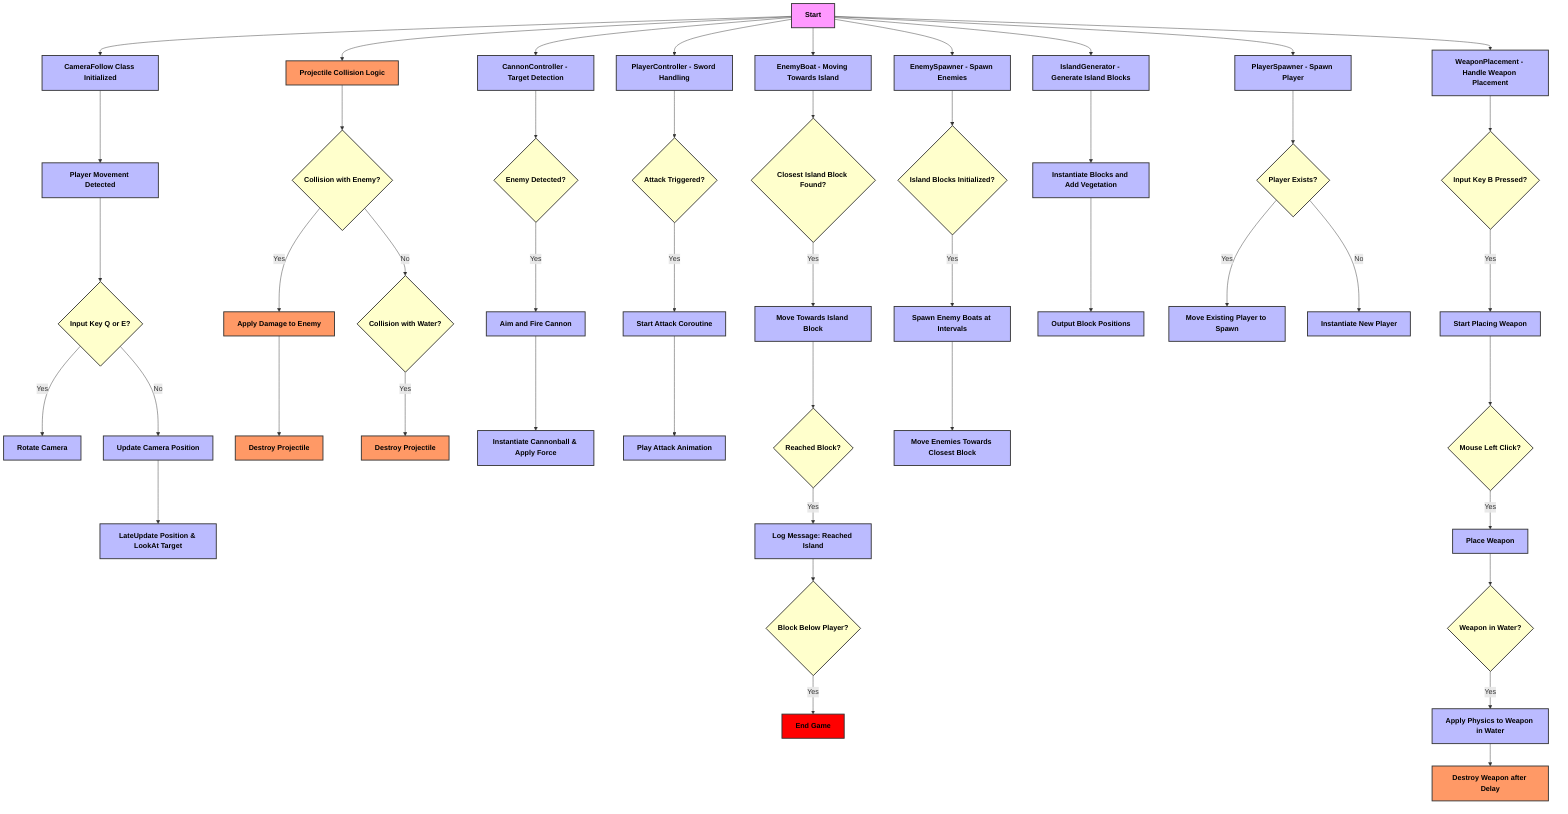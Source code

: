 flowchart TD
    A[Start] --> B[CameraFollow Class Initialized]
    B --> C[Player Movement Detected]
    C --> D{Input Key Q or E?}
    D -- Yes --> E[Rotate Camera]
    D -- No --> F[Update Camera Position]
    F --> G[LateUpdate Position & LookAt Target]

    A --> H[Projectile Collision Logic]
    H --> I{Collision with Enemy?}
    I -- Yes --> J[Apply Damage to Enemy]
    J --> K[Destroy Projectile]
    I -- No --> L{Collision with Water?}
    L -- Yes --> M[Destroy Projectile]

    A --> N[CannonController - Target Detection]
    N --> O{Enemy Detected?}
    O -- Yes --> P[Aim and Fire Cannon]
    P --> Q[Instantiate Cannonball & Apply Force]

    A --> R[PlayerController - Sword Handling]
    R --> S{Attack Triggered?}
    S -- Yes --> T[Start Attack Coroutine]
    T --> U[Play Attack Animation]

    A --> V[EnemyBoat - Moving Towards Island]
    V --> W{Closest Island Block Found?}
    W -- Yes --> X[Move Towards Island Block]
    X --> Y{Reached Block?}
    Y -- Yes --> Z[Log Message: Reached Island]
    Z --> AA{Block Below Player?}
    AA -- Yes --> AB[End Game]

    A --> AC[EnemySpawner - Spawn Enemies]
    AC --> AD{Island Blocks Initialized?}
    AD -- Yes --> AE[Spawn Enemy Boats at Intervals]
    AE --> AF[Move Enemies Towards Closest Block]

    A --> AG[IslandGenerator - Generate Island Blocks]
    AG --> AH[Instantiate Blocks and Add Vegetation]
    AH --> AI[Output Block Positions]

    A --> AJ[PlayerSpawner - Spawn Player]
    AJ --> AK{Player Exists?}
    AK -- Yes --> AL[Move Existing Player to Spawn]
    AK -- No --> AM[Instantiate New Player]

    A --> AN[WeaponPlacement - Handle Weapon Placement]
    AN --> AO{Input Key B Pressed?}
    AO -- Yes --> AP[Start Placing Weapon]
    AP --> AQ{Mouse Left Click?}
    AQ -- Yes --> AR[Place Weapon]

    AR --> AS{Weapon in Water?}
    AS -- Yes --> AT[Apply Physics to Weapon in Water]
    AT --> AU[Destroy Weapon after Delay]

    style A fill:#f9f,stroke:#333,stroke-width:2px,color:#000,font-weight:bold
    style B fill:#bbf,stroke:#333,stroke-width:2px,color:#000,font-weight:bold
    style C fill:#bbf,stroke:#333,stroke-width:2px,color:#000,font-weight:bold
    style D fill:#ffc,stroke:#333,stroke-width:2px,color:#000,font-weight:bold
    style E fill:#bbf,stroke:#333,stroke-width:2px,color:#000,font-weight:bold
    style F fill:#bbf,stroke:#333,stroke-width:2px,color:#000,font-weight:bold
    style G fill:#bbf,stroke:#333,stroke-width:2px,color:#000,font-weight:bold
    style H fill:#f96,stroke:#333,stroke-width:2px,color:#000,font-weight:bold
    style I fill:#ffc,stroke:#333,stroke-width:2px,color:#000,font-weight:bold
    style J fill:#f96,stroke:#333,stroke-width:2px,color:#000,font-weight:bold
    style K fill:#f96,stroke:#333,stroke-width:2px,color:#000,font-weight:bold
    style L fill:#ffc,stroke:#333,stroke-width:2px,color:#000,font-weight:bold
    style M fill:#f96,stroke:#333,stroke-width:2px,color:#000,font-weight:bold
    style N fill:#bbf,stroke:#333,stroke-width:2px,color:#000,font-weight:bold
    style O fill:#ffc,stroke:#333,stroke-width:2px,color:#000,font-weight:bold
    style P fill:#bbf,stroke:#333,stroke-width:2px,color:#000,font-weight:bold
    style Q fill:#bbf,stroke:#333,stroke-width:2px,color:#000,font-weight:bold
    style R fill:#bbf,stroke:#333,stroke-width:2px,color:#000,font-weight:bold
    style S fill:#ffc,stroke:#333,stroke-width:2px,color:#000,font-weight:bold
    style T fill:#bbf,stroke:#333,stroke-width:2px,color:#000,font-weight:bold
    style U fill:#bbf,stroke:#333,stroke-width:2px,color:#000,font-weight:bold
    style V fill:#bbf,stroke:#333,stroke-width:2px,color:#000,font-weight:bold
    style W fill:#ffc,stroke:#333,stroke-width:2px,color:#000,font-weight:bold
    style X fill:#bbf,stroke:#333,stroke-width:2px,color:#000,font-weight:bold
    style Y fill:#ffc,stroke:#333,stroke-width:2px,color:#000,font-weight:bold
    style Z fill:#bbf,stroke:#333,stroke-width:2px,color:#000,font-weight:bold
    style AA fill:#ffc,stroke:#333,stroke-width:2px,color:#000,font-weight:bold
    style AB fill:#f00,stroke:#333,stroke-width:2px,color:#000,font-weight:bold
    style AC fill:#bbf,stroke:#333,stroke-width:2px,color:#000,font-weight:bold
    style AD fill:#ffc,stroke:#333,stroke-width:2px,color:#000,font-weight:bold
    style AE fill:#bbf,stroke:#333,stroke-width:2px,color:#000,font-weight:bold
    style AF fill:#bbf,stroke:#333,stroke-width:2px,color:#000,font-weight:bold
    style AG fill:#bbf,stroke:#333,stroke-width:2px,color:#000,font-weight:bold
    style AH fill:#bbf,stroke:#333,stroke-width:2px,color:#000,font-weight:bold
    style AI fill:#bbf,stroke:#333,stroke-width:2px,color:#000,font-weight:bold
    style AJ fill:#bbf,stroke:#333,stroke-width:2px,color:#000,font-weight:bold
    style AK fill:#ffc,stroke:#333,stroke-width:2px,color:#000,font-weight:bold
    style AL fill:#bbf,stroke:#333,stroke-width:2px,color:#000,font-weight:bold
    style AM fill:#bbf,stroke:#333,stroke-width:2px,color:#000,font-weight:bold
    style AN fill:#bbf,stroke:#333,stroke-width:2px,color:#000,font-weight:bold
    style AO fill:#ffc,stroke:#333,stroke-width:2px,color:#000,font-weight:bold
    style AP fill:#bbf,stroke:#333,stroke-width:2px,color:#000,font-weight:bold
    style AQ fill:#ffc,stroke:#333,stroke-width:2px,color:#000,font-weight:bold
    style AR fill:#bbf,stroke:#333,stroke-width:2px,color:#000,font-weight:bold
    style AS fill:#ffc,stroke:#333,stroke-width:2px,color:#000,font-weight:bold
    style AT fill:#bbf,stroke:#333,stroke-width:2px,color:#000,font-weight:bold
    style AU fill:#f96,stroke:#333,stroke-width:2px,color:#000,font-weight:bold
